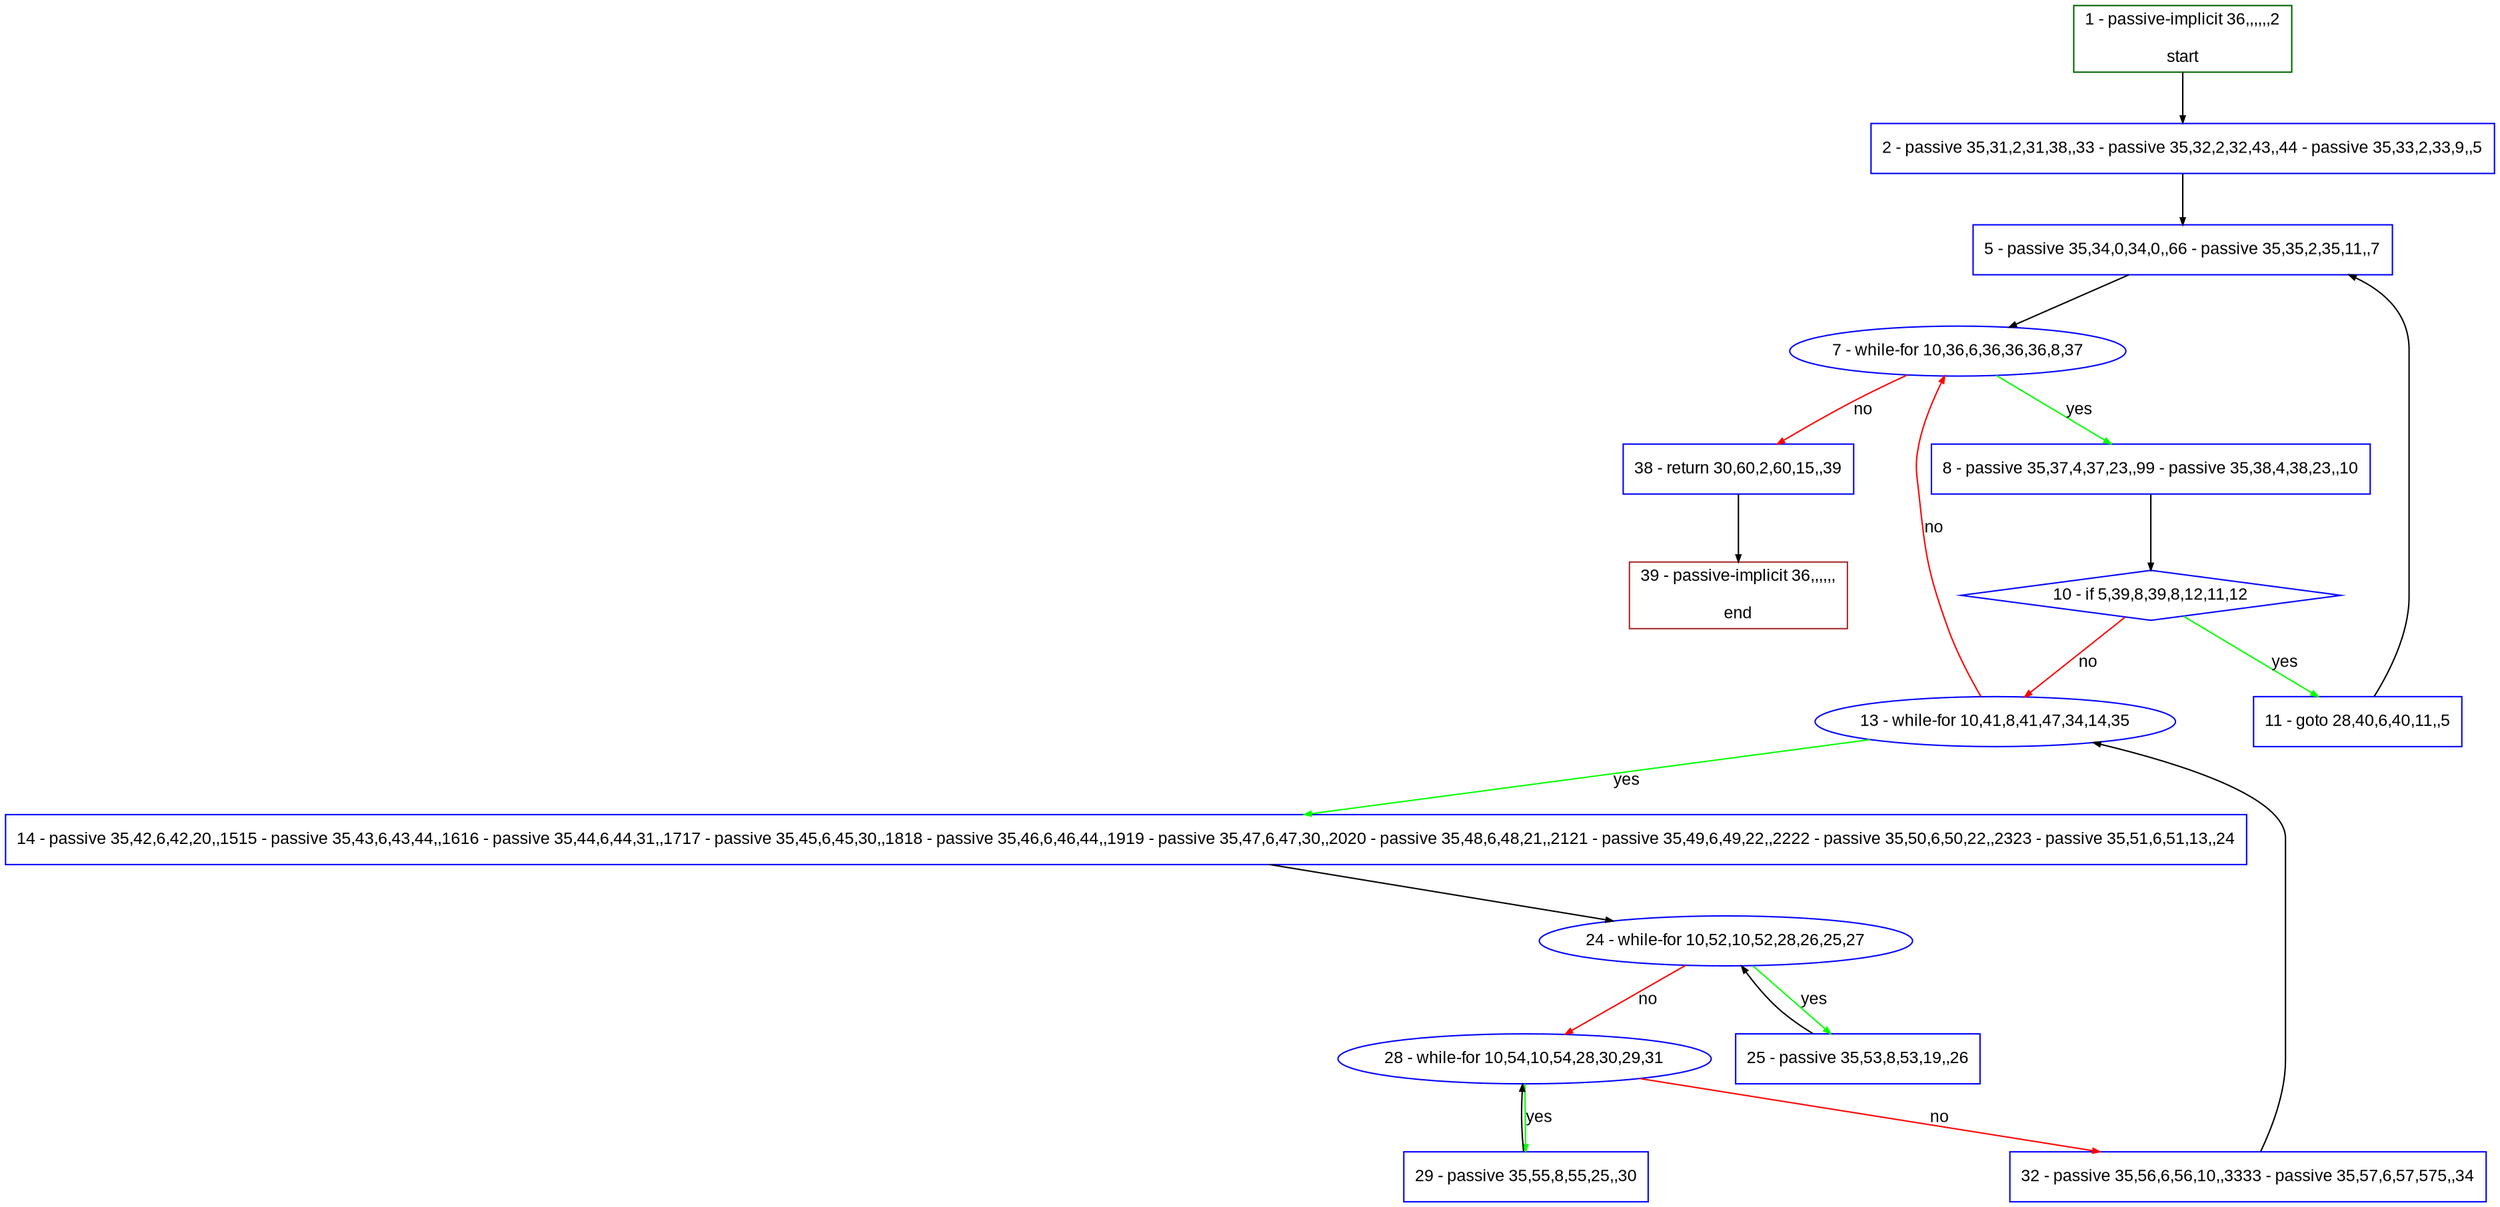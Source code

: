 digraph "" {
  graph [pack="true", label="", fontsize="12", packmode="clust", fontname="Arial", fillcolor="#FFFFCC", bgcolor="white", style="rounded,filled", compound="true"];
  node [node_initialized="no", label="", color="grey", fontsize="12", fillcolor="white", fontname="Arial", style="filled", shape="rectangle", compound="true", fixedsize="false"];
  edge [fontcolor="black", arrowhead="normal", arrowtail="none", arrowsize="0.5", ltail="", label="", color="black", fontsize="12", lhead="", fontname="Arial", dir="forward", compound="true"];
  __N1 [label="2 - passive 35,31,2,31,38,,33 - passive 35,32,2,32,43,,44 - passive 35,33,2,33,9,,5", color="#0000ff", fillcolor="#ffffff", style="filled", shape="box"];
  __N2 [label="1 - passive-implicit 36,,,,,,2\n\nstart", color="#006400", fillcolor="#ffffff", style="filled", shape="box"];
  __N3 [label="5 - passive 35,34,0,34,0,,66 - passive 35,35,2,35,11,,7", color="#0000ff", fillcolor="#ffffff", style="filled", shape="box"];
  __N4 [label="7 - while-for 10,36,6,36,36,36,8,37", color="#0000ff", fillcolor="#ffffff", style="filled", shape="oval"];
  __N5 [label="8 - passive 35,37,4,37,23,,99 - passive 35,38,4,38,23,,10", color="#0000ff", fillcolor="#ffffff", style="filled", shape="box"];
  __N6 [label="38 - return 30,60,2,60,15,,39", color="#0000ff", fillcolor="#ffffff", style="filled", shape="box"];
  __N7 [label="10 - if 5,39,8,39,8,12,11,12", color="#0000ff", fillcolor="#ffffff", style="filled", shape="diamond"];
  __N8 [label="11 - goto 28,40,6,40,11,,5", color="#0000ff", fillcolor="#ffffff", style="filled", shape="box"];
  __N9 [label="13 - while-for 10,41,8,41,47,34,14,35", color="#0000ff", fillcolor="#ffffff", style="filled", shape="oval"];
  __N10 [label="14 - passive 35,42,6,42,20,,1515 - passive 35,43,6,43,44,,1616 - passive 35,44,6,44,31,,1717 - passive 35,45,6,45,30,,1818 - passive 35,46,6,46,44,,1919 - passive 35,47,6,47,30,,2020 - passive 35,48,6,48,21,,2121 - passive 35,49,6,49,22,,2222 - passive 35,50,6,50,22,,2323 - passive 35,51,6,51,13,,24", color="#0000ff", fillcolor="#ffffff", style="filled", shape="box"];
  __N11 [label="24 - while-for 10,52,10,52,28,26,25,27", color="#0000ff", fillcolor="#ffffff", style="filled", shape="oval"];
  __N12 [label="25 - passive 35,53,8,53,19,,26", color="#0000ff", fillcolor="#ffffff", style="filled", shape="box"];
  __N13 [label="28 - while-for 10,54,10,54,28,30,29,31", color="#0000ff", fillcolor="#ffffff", style="filled", shape="oval"];
  __N14 [label="29 - passive 35,55,8,55,25,,30", color="#0000ff", fillcolor="#ffffff", style="filled", shape="box"];
  __N15 [label="32 - passive 35,56,6,56,10,,3333 - passive 35,57,6,57,575,,34", color="#0000ff", fillcolor="#ffffff", style="filled", shape="box"];
  __N16 [label="39 - passive-implicit 36,,,,,,\n\nend", color="#a52a2a", fillcolor="#ffffff", style="filled", shape="box"];
  __N2 -> __N1 [arrowhead="normal", arrowtail="none", color="#000000", label="", dir="forward"];
  __N1 -> __N3 [arrowhead="normal", arrowtail="none", color="#000000", label="", dir="forward"];
  __N3 -> __N4 [arrowhead="normal", arrowtail="none", color="#000000", label="", dir="forward"];
  __N4 -> __N5 [arrowhead="normal", arrowtail="none", color="#00ff00", label="yes", dir="forward"];
  __N4 -> __N6 [arrowhead="normal", arrowtail="none", color="#ff0000", label="no", dir="forward"];
  __N5 -> __N7 [arrowhead="normal", arrowtail="none", color="#000000", label="", dir="forward"];
  __N7 -> __N8 [arrowhead="normal", arrowtail="none", color="#00ff00", label="yes", dir="forward"];
  __N7 -> __N9 [arrowhead="normal", arrowtail="none", color="#ff0000", label="no", dir="forward"];
  __N8 -> __N3 [arrowhead="normal", arrowtail="none", color="#000000", label="", dir="forward"];
  __N9 -> __N4 [arrowhead="normal", arrowtail="none", color="#ff0000", label="no", dir="forward"];
  __N9 -> __N10 [arrowhead="normal", arrowtail="none", color="#00ff00", label="yes", dir="forward"];
  __N10 -> __N11 [arrowhead="normal", arrowtail="none", color="#000000", label="", dir="forward"];
  __N11 -> __N12 [arrowhead="normal", arrowtail="none", color="#00ff00", label="yes", dir="forward"];
  __N12 -> __N11 [arrowhead="normal", arrowtail="none", color="#000000", label="", dir="forward"];
  __N11 -> __N13 [arrowhead="normal", arrowtail="none", color="#ff0000", label="no", dir="forward"];
  __N13 -> __N14 [arrowhead="normal", arrowtail="none", color="#00ff00", label="yes", dir="forward"];
  __N14 -> __N13 [arrowhead="normal", arrowtail="none", color="#000000", label="", dir="forward"];
  __N13 -> __N15 [arrowhead="normal", arrowtail="none", color="#ff0000", label="no", dir="forward"];
  __N15 -> __N9 [arrowhead="normal", arrowtail="none", color="#000000", label="", dir="forward"];
  __N6 -> __N16 [arrowhead="normal", arrowtail="none", color="#000000", label="", dir="forward"];
}
